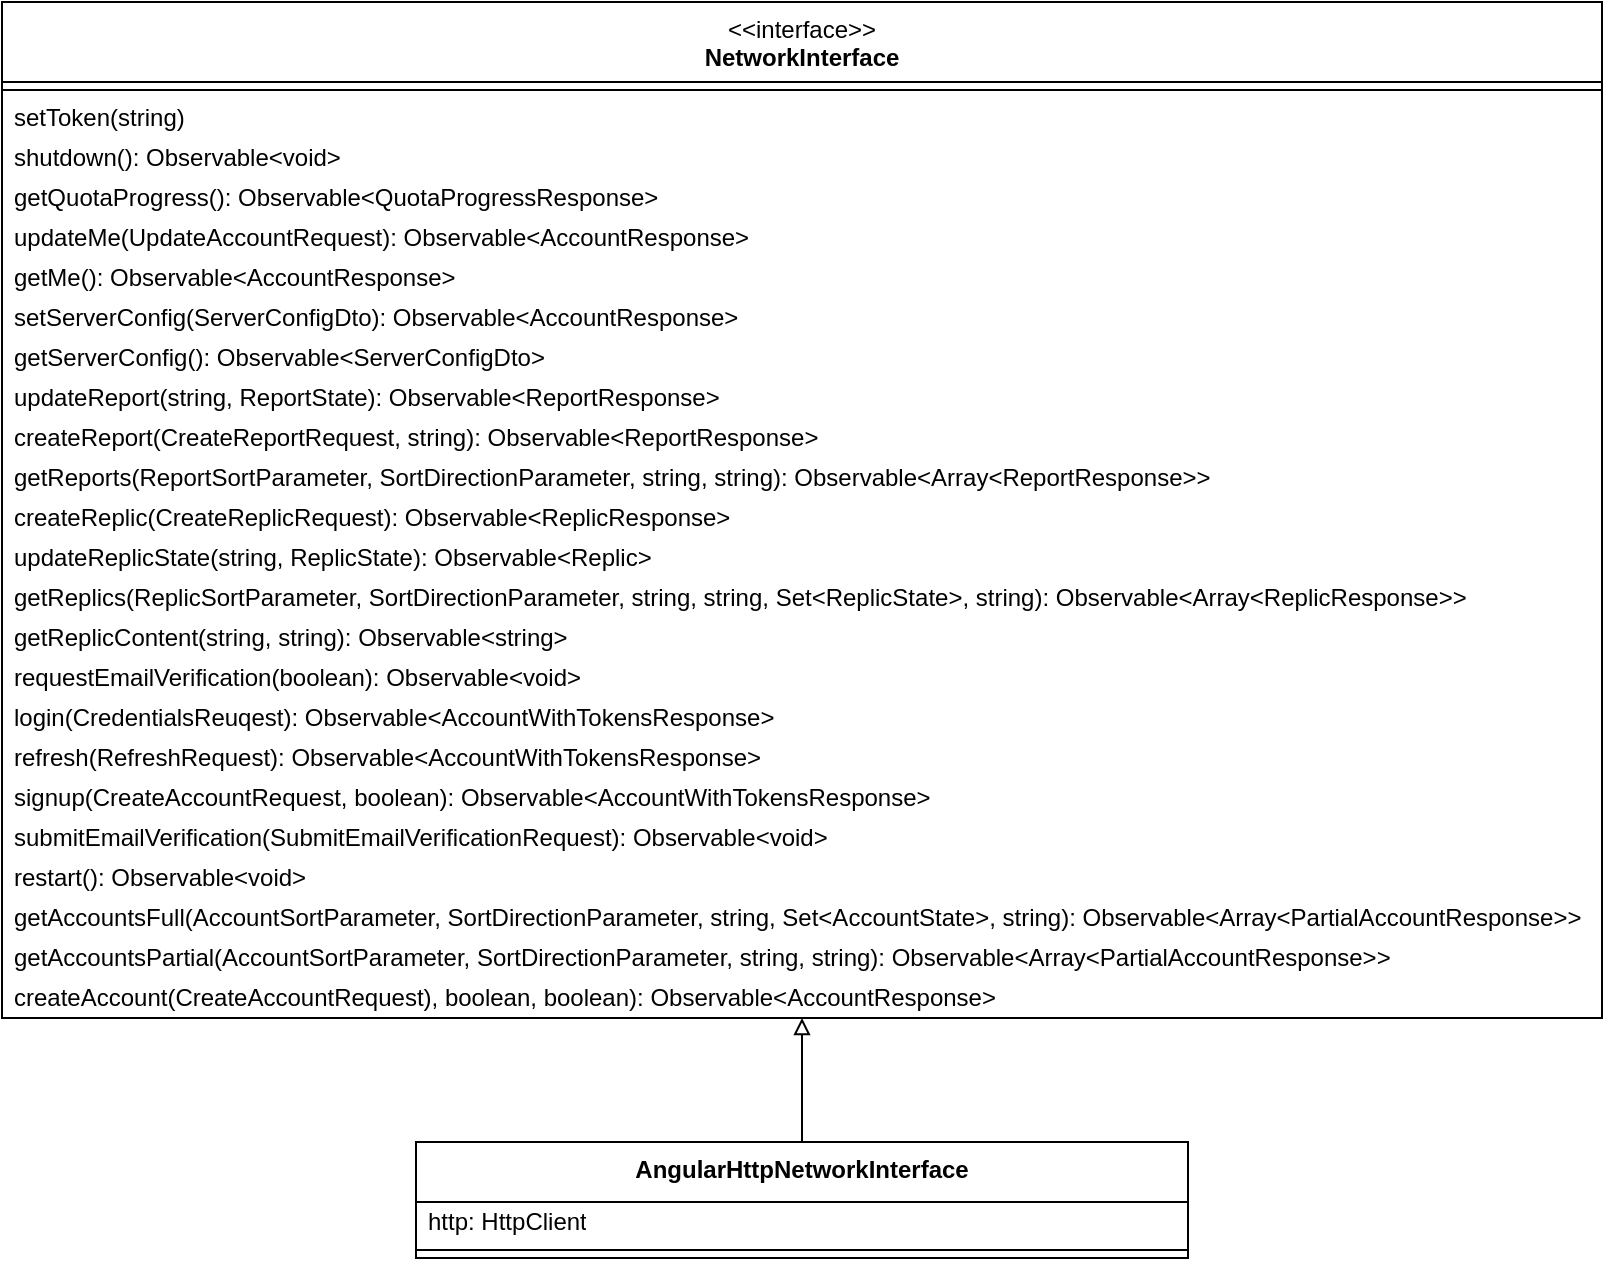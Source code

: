 <mxfile version="22.1.22" type="embed">
  <diagram name="Seite-1" id="tv3RCUC1lsHie5otSo7a">
    <mxGraphModel dx="1352" dy="800" grid="1" gridSize="10" guides="1" tooltips="1" connect="1" arrows="1" fold="1" page="1" pageScale="1" pageWidth="827" pageHeight="1169" math="0" shadow="0">
      <root>
        <mxCell id="0" />
        <mxCell id="1" parent="0" />
        <mxCell id="R6EGx2aFgqs3BERjV3u7-161" value="&amp;lt;&amp;lt;interface&amp;gt;&amp;gt;&lt;br&gt;&lt;b&gt;NetworkInterface&lt;/b&gt;&lt;div&gt;&lt;br&gt;&lt;/div&gt;" style="swimlane;fontStyle=0;align=center;verticalAlign=top;childLayout=stackLayout;horizontal=1;startSize=40;horizontalStack=0;resizeParent=1;resizeParentMax=0;resizeLast=0;collapsible=0;marginBottom=0;html=1;whiteSpace=wrap;" parent="1" vertex="1">
          <mxGeometry x="14" y="50" width="800" height="508" as="geometry" />
        </mxCell>
        <mxCell id="R6EGx2aFgqs3BERjV3u7-162" value="" style="line;strokeWidth=1;fillColor=none;align=left;verticalAlign=middle;spacingTop=-1;spacingLeft=3;spacingRight=3;rotatable=0;labelPosition=right;points=[];portConstraint=eastwest;" parent="R6EGx2aFgqs3BERjV3u7-161" vertex="1">
          <mxGeometry y="40" width="800" height="8" as="geometry" />
        </mxCell>
        <mxCell id="R6EGx2aFgqs3BERjV3u7-163" value="setToken(string)" style="text;html=1;strokeColor=none;fillColor=none;align=left;verticalAlign=middle;spacingLeft=4;spacingRight=4;overflow=hidden;rotatable=0;points=[[0,0.5],[1,0.5]];portConstraint=eastwest;whiteSpace=wrap;" parent="R6EGx2aFgqs3BERjV3u7-161" vertex="1">
          <mxGeometry y="48" width="800" height="20" as="geometry" />
        </mxCell>
        <mxCell id="R6EGx2aFgqs3BERjV3u7-164" value="shutdown(): Observable&amp;lt;void&amp;gt;" style="text;html=1;strokeColor=none;fillColor=none;align=left;verticalAlign=middle;spacingLeft=4;spacingRight=4;overflow=hidden;rotatable=0;points=[[0,0.5],[1,0.5]];portConstraint=eastwest;whiteSpace=wrap;" parent="R6EGx2aFgqs3BERjV3u7-161" vertex="1">
          <mxGeometry y="68" width="800" height="20" as="geometry" />
        </mxCell>
        <mxCell id="R6EGx2aFgqs3BERjV3u7-165" value="getQuotaProgress(): Observable&amp;lt;QuotaProgressResponse&amp;gt;" style="text;html=1;strokeColor=none;fillColor=none;align=left;verticalAlign=middle;spacingLeft=4;spacingRight=4;overflow=hidden;rotatable=0;points=[[0,0.5],[1,0.5]];portConstraint=eastwest;whiteSpace=wrap;" parent="R6EGx2aFgqs3BERjV3u7-161" vertex="1">
          <mxGeometry y="88" width="800" height="20" as="geometry" />
        </mxCell>
        <mxCell id="R6EGx2aFgqs3BERjV3u7-166" value="updateMe(UpdateAccountRequest): Observable&amp;lt;AccountResponse&amp;gt;" style="text;html=1;strokeColor=none;fillColor=none;align=left;verticalAlign=middle;spacingLeft=4;spacingRight=4;overflow=hidden;rotatable=0;points=[[0,0.5],[1,0.5]];portConstraint=eastwest;whiteSpace=wrap;" parent="R6EGx2aFgqs3BERjV3u7-161" vertex="1">
          <mxGeometry y="108" width="800" height="20" as="geometry" />
        </mxCell>
        <mxCell id="R6EGx2aFgqs3BERjV3u7-167" value="getMe(): Observable&amp;lt;AccountResponse&amp;gt;" style="text;html=1;strokeColor=none;fillColor=none;align=left;verticalAlign=middle;spacingLeft=4;spacingRight=4;overflow=hidden;rotatable=0;points=[[0,0.5],[1,0.5]];portConstraint=eastwest;whiteSpace=wrap;" parent="R6EGx2aFgqs3BERjV3u7-161" vertex="1">
          <mxGeometry y="128" width="800" height="20" as="geometry" />
        </mxCell>
        <mxCell id="R6EGx2aFgqs3BERjV3u7-168" value="setServerConfig(ServerConfigDto): Observable&amp;lt;AccountResponse&amp;gt;" style="text;html=1;strokeColor=none;fillColor=none;align=left;verticalAlign=middle;spacingLeft=4;spacingRight=4;overflow=hidden;rotatable=0;points=[[0,0.5],[1,0.5]];portConstraint=eastwest;whiteSpace=wrap;" parent="R6EGx2aFgqs3BERjV3u7-161" vertex="1">
          <mxGeometry y="148" width="800" height="20" as="geometry" />
        </mxCell>
        <mxCell id="R6EGx2aFgqs3BERjV3u7-169" value="getServerConfig(): Observable&amp;lt;ServerConfigDto&amp;gt;" style="text;html=1;strokeColor=none;fillColor=none;align=left;verticalAlign=middle;spacingLeft=4;spacingRight=4;overflow=hidden;rotatable=0;points=[[0,0.5],[1,0.5]];portConstraint=eastwest;whiteSpace=wrap;" parent="R6EGx2aFgqs3BERjV3u7-161" vertex="1">
          <mxGeometry y="168" width="800" height="20" as="geometry" />
        </mxCell>
        <mxCell id="R6EGx2aFgqs3BERjV3u7-170" value="updateReport(string, ReportState): Observable&amp;lt;ReportResponse&amp;gt;" style="text;html=1;strokeColor=none;fillColor=none;align=left;verticalAlign=middle;spacingLeft=4;spacingRight=4;overflow=hidden;rotatable=0;points=[[0,0.5],[1,0.5]];portConstraint=eastwest;whiteSpace=wrap;" parent="R6EGx2aFgqs3BERjV3u7-161" vertex="1">
          <mxGeometry y="188" width="800" height="20" as="geometry" />
        </mxCell>
        <mxCell id="R6EGx2aFgqs3BERjV3u7-171" value="createReport(CreateReportRequest, string): Observable&amp;lt;ReportResponse&amp;gt;" style="text;html=1;strokeColor=none;fillColor=none;align=left;verticalAlign=middle;spacingLeft=4;spacingRight=4;overflow=hidden;rotatable=0;points=[[0,0.5],[1,0.5]];portConstraint=eastwest;whiteSpace=wrap;" parent="R6EGx2aFgqs3BERjV3u7-161" vertex="1">
          <mxGeometry y="208" width="800" height="20" as="geometry" />
        </mxCell>
        <mxCell id="R6EGx2aFgqs3BERjV3u7-172" value="getReports(ReportSortParameter, SortDirectionParameter, string, string): Observable&amp;lt;Array&amp;lt;ReportResponse&amp;gt;&amp;gt;" style="text;html=1;strokeColor=none;fillColor=none;align=left;verticalAlign=middle;spacingLeft=4;spacingRight=4;overflow=hidden;rotatable=0;points=[[0,0.5],[1,0.5]];portConstraint=eastwest;whiteSpace=wrap;" parent="R6EGx2aFgqs3BERjV3u7-161" vertex="1">
          <mxGeometry y="228" width="800" height="20" as="geometry" />
        </mxCell>
        <mxCell id="R6EGx2aFgqs3BERjV3u7-173" value="createReplic(CreateReplicRequest): Observable&amp;lt;ReplicResponse&amp;gt;" style="text;html=1;strokeColor=none;fillColor=none;align=left;verticalAlign=middle;spacingLeft=4;spacingRight=4;overflow=hidden;rotatable=0;points=[[0,0.5],[1,0.5]];portConstraint=eastwest;whiteSpace=wrap;" parent="R6EGx2aFgqs3BERjV3u7-161" vertex="1">
          <mxGeometry y="248" width="800" height="20" as="geometry" />
        </mxCell>
        <mxCell id="2" value="updateReplicState(string, ReplicState): Observable&amp;lt;Replic&amp;gt;" style="text;html=1;strokeColor=none;fillColor=none;align=left;verticalAlign=middle;spacingLeft=4;spacingRight=4;overflow=hidden;rotatable=0;points=[[0,0.5],[1,0.5]];portConstraint=eastwest;whiteSpace=wrap;" vertex="1" parent="R6EGx2aFgqs3BERjV3u7-161">
          <mxGeometry y="268" width="800" height="20" as="geometry" />
        </mxCell>
        <mxCell id="R6EGx2aFgqs3BERjV3u7-174" value="getReplics(ReplicSortParameter, SortDirectionParameter, string, string, Set&amp;lt;ReplicState&amp;gt;, string): Observable&amp;lt;Array&amp;lt;ReplicResponse&amp;gt;&amp;gt;" style="text;html=1;strokeColor=none;fillColor=none;align=left;verticalAlign=middle;spacingLeft=4;spacingRight=4;overflow=hidden;rotatable=0;points=[[0,0.5],[1,0.5]];portConstraint=eastwest;whiteSpace=wrap;" parent="R6EGx2aFgqs3BERjV3u7-161" vertex="1">
          <mxGeometry y="288" width="800" height="20" as="geometry" />
        </mxCell>
        <mxCell id="R6EGx2aFgqs3BERjV3u7-175" value="getReplicContent(string, string): Observable&amp;lt;string&amp;gt;" style="text;html=1;strokeColor=none;fillColor=none;align=left;verticalAlign=middle;spacingLeft=4;spacingRight=4;overflow=hidden;rotatable=0;points=[[0,0.5],[1,0.5]];portConstraint=eastwest;whiteSpace=wrap;" parent="R6EGx2aFgqs3BERjV3u7-161" vertex="1">
          <mxGeometry y="308" width="800" height="20" as="geometry" />
        </mxCell>
        <mxCell id="R6EGx2aFgqs3BERjV3u7-176" value="requestEmailVerification(boolean): Observable&amp;lt;void&amp;gt;" style="text;html=1;strokeColor=none;fillColor=none;align=left;verticalAlign=middle;spacingLeft=4;spacingRight=4;overflow=hidden;rotatable=0;points=[[0,0.5],[1,0.5]];portConstraint=eastwest;whiteSpace=wrap;" parent="R6EGx2aFgqs3BERjV3u7-161" vertex="1">
          <mxGeometry y="328" width="800" height="20" as="geometry" />
        </mxCell>
        <mxCell id="R6EGx2aFgqs3BERjV3u7-177" value="login(CredentialsReuqest): Observable&amp;lt;AccountWithTokensResponse&amp;gt;" style="text;html=1;strokeColor=none;fillColor=none;align=left;verticalAlign=middle;spacingLeft=4;spacingRight=4;overflow=hidden;rotatable=0;points=[[0,0.5],[1,0.5]];portConstraint=eastwest;whiteSpace=wrap;" parent="R6EGx2aFgqs3BERjV3u7-161" vertex="1">
          <mxGeometry y="348" width="800" height="20" as="geometry" />
        </mxCell>
        <mxCell id="R6EGx2aFgqs3BERjV3u7-178" value="refresh(RefreshRequest): Observable&amp;lt;AccountWithTokensResponse&amp;gt;" style="text;html=1;strokeColor=none;fillColor=none;align=left;verticalAlign=middle;spacingLeft=4;spacingRight=4;overflow=hidden;rotatable=0;points=[[0,0.5],[1,0.5]];portConstraint=eastwest;whiteSpace=wrap;" parent="R6EGx2aFgqs3BERjV3u7-161" vertex="1">
          <mxGeometry y="368" width="800" height="20" as="geometry" />
        </mxCell>
        <mxCell id="R6EGx2aFgqs3BERjV3u7-179" value="signup(CreateAccountRequest, boolean): Observable&amp;lt;AccountWithTokensResponse&amp;gt;" style="text;html=1;strokeColor=none;fillColor=none;align=left;verticalAlign=middle;spacingLeft=4;spacingRight=4;overflow=hidden;rotatable=0;points=[[0,0.5],[1,0.5]];portConstraint=eastwest;whiteSpace=wrap;" parent="R6EGx2aFgqs3BERjV3u7-161" vertex="1">
          <mxGeometry y="388" width="800" height="20" as="geometry" />
        </mxCell>
        <mxCell id="R6EGx2aFgqs3BERjV3u7-180" value="submitEmailVerification(SubmitEmailVerificationRequest): Observable&amp;lt;void&amp;gt;" style="text;html=1;strokeColor=none;fillColor=none;align=left;verticalAlign=middle;spacingLeft=4;spacingRight=4;overflow=hidden;rotatable=0;points=[[0,0.5],[1,0.5]];portConstraint=eastwest;whiteSpace=wrap;" parent="R6EGx2aFgqs3BERjV3u7-161" vertex="1">
          <mxGeometry y="408" width="800" height="20" as="geometry" />
        </mxCell>
        <mxCell id="R6EGx2aFgqs3BERjV3u7-181" value="restart(): Observable&amp;lt;void&amp;gt;" style="text;html=1;strokeColor=none;fillColor=none;align=left;verticalAlign=middle;spacingLeft=4;spacingRight=4;overflow=hidden;rotatable=0;points=[[0,0.5],[1,0.5]];portConstraint=eastwest;whiteSpace=wrap;" parent="R6EGx2aFgqs3BERjV3u7-161" vertex="1">
          <mxGeometry y="428" width="800" height="20" as="geometry" />
        </mxCell>
        <mxCell id="R6EGx2aFgqs3BERjV3u7-182" value="getAccountsFull(AccountSortParameter, SortDirectionParameter, string, Set&amp;lt;AccountState&amp;gt;, string): Observable&amp;lt;Array&amp;lt;PartialAccountResponse&amp;gt;&amp;gt;" style="text;html=1;strokeColor=none;fillColor=none;align=left;verticalAlign=middle;spacingLeft=4;spacingRight=4;overflow=hidden;rotatable=0;points=[[0,0.5],[1,0.5]];portConstraint=eastwest;whiteSpace=wrap;" parent="R6EGx2aFgqs3BERjV3u7-161" vertex="1">
          <mxGeometry y="448" width="800" height="20" as="geometry" />
        </mxCell>
        <mxCell id="R6EGx2aFgqs3BERjV3u7-183" value="getAccountsPartial(AccountSortParameter, SortDirectionParameter, string, string): Observable&amp;lt;Array&amp;lt;PartialAccountResponse&amp;gt;&amp;gt;" style="text;html=1;strokeColor=none;fillColor=none;align=left;verticalAlign=middle;spacingLeft=4;spacingRight=4;overflow=hidden;rotatable=0;points=[[0,0.5],[1,0.5]];portConstraint=eastwest;whiteSpace=wrap;" parent="R6EGx2aFgqs3BERjV3u7-161" vertex="1">
          <mxGeometry y="468" width="800" height="20" as="geometry" />
        </mxCell>
        <mxCell id="R6EGx2aFgqs3BERjV3u7-184" value="createAccount(CreateAccountRequest), boolean, boolean): Observable&amp;lt;AccountResponse&amp;gt;" style="text;html=1;strokeColor=none;fillColor=none;align=left;verticalAlign=middle;spacingLeft=4;spacingRight=4;overflow=hidden;rotatable=0;points=[[0,0.5],[1,0.5]];portConstraint=eastwest;whiteSpace=wrap;" parent="R6EGx2aFgqs3BERjV3u7-161" vertex="1">
          <mxGeometry y="488" width="800" height="20" as="geometry" />
        </mxCell>
        <mxCell id="R6EGx2aFgqs3BERjV3u7-212" style="edgeStyle=orthogonalEdgeStyle;rounded=0;orthogonalLoop=1;jettySize=auto;html=1;endArrow=block;endFill=0;" parent="1" source="R6EGx2aFgqs3BERjV3u7-185" target="R6EGx2aFgqs3BERjV3u7-161" edge="1">
          <mxGeometry relative="1" as="geometry" />
        </mxCell>
        <mxCell id="R6EGx2aFgqs3BERjV3u7-185" value="&lt;b&gt;AngularHttpNetworkInterface&lt;/b&gt;&lt;div&gt;&lt;br&gt;&lt;/div&gt;" style="swimlane;fontStyle=0;align=center;verticalAlign=top;childLayout=stackLayout;horizontal=1;startSize=30;horizontalStack=0;resizeParent=1;resizeParentMax=0;resizeLast=0;collapsible=0;marginBottom=0;html=1;whiteSpace=wrap;" parent="1" vertex="1">
          <mxGeometry x="221" y="620" width="386" height="58" as="geometry" />
        </mxCell>
        <mxCell id="R6EGx2aFgqs3BERjV3u7-210" value="http: HttpClient" style="text;html=1;strokeColor=none;fillColor=none;align=left;verticalAlign=middle;spacingLeft=4;spacingRight=4;overflow=hidden;rotatable=0;points=[[0,0.5],[1,0.5]];portConstraint=eastwest;whiteSpace=wrap;" parent="R6EGx2aFgqs3BERjV3u7-185" vertex="1">
          <mxGeometry y="30" width="386" height="20" as="geometry" />
        </mxCell>
        <mxCell id="R6EGx2aFgqs3BERjV3u7-209" value="" style="line;strokeWidth=1;fillColor=none;align=left;verticalAlign=middle;spacingTop=-1;spacingLeft=3;spacingRight=3;rotatable=0;labelPosition=right;points=[];portConstraint=eastwest;" parent="R6EGx2aFgqs3BERjV3u7-185" vertex="1">
          <mxGeometry y="50" width="386" height="8" as="geometry" />
        </mxCell>
      </root>
    </mxGraphModel>
  </diagram>
</mxfile>
